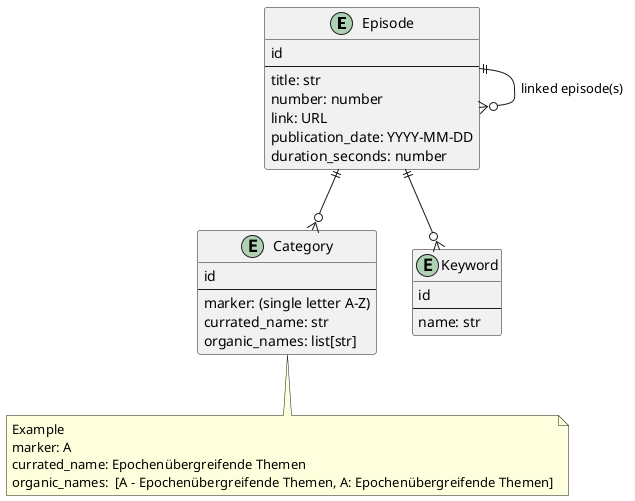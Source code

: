@startuml

entity "Episode" as episodeEntity {
  id
  ---
  title: str
  number: number
  link: URL
  publication_date: YYYY-MM-DD
  duration_seconds: number
}

entity "Category" as categoryEntity {
  id
  ---
  marker: (single letter A-Z)
  currated_name: str
  organic_names: list[str]
}

note bottom {
Example
marker: A
currated_name: Epochenübergreifende Themen
organic_names:  [A - Epochenübergreifende Themen, A: Epochenübergreifende Themen]
}

entity "Keyword" as keywordEntity {
  id
  ---
  name: str
}


episodeEntity ||--o{ categoryEntity
episodeEntity ||--o{ keywordEntity
episodeEntity ||--o{ episodeEntity: linked episode(s)

@enduml
